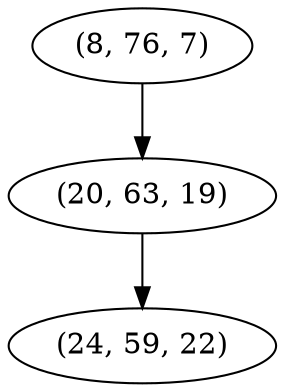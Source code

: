 digraph tree {
    "(8, 76, 7)";
    "(20, 63, 19)";
    "(24, 59, 22)";
    "(8, 76, 7)" -> "(20, 63, 19)";
    "(20, 63, 19)" -> "(24, 59, 22)";
}
